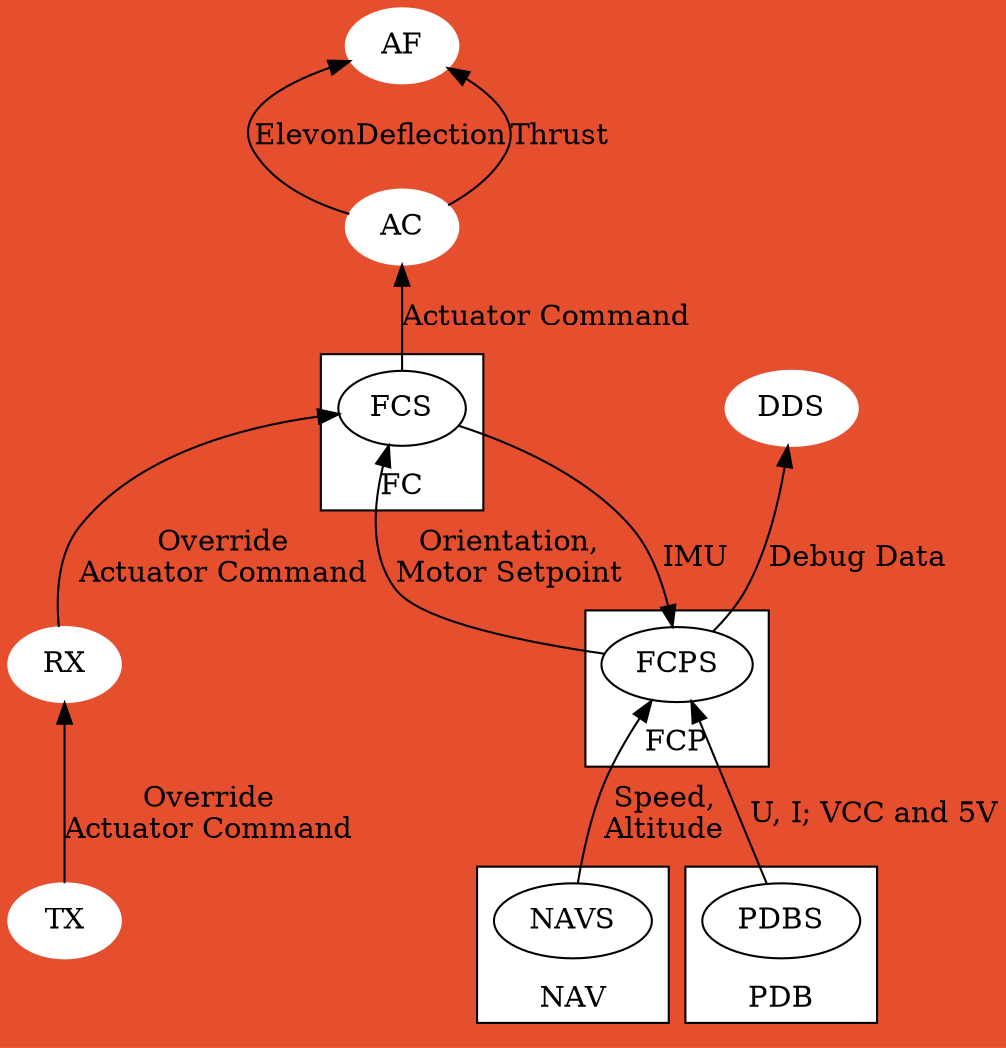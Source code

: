 digraph {
   rankdir = "BT";
   bgcolor = "#E64F2D";

   subgraph clusterFCP {
      label="FCP"
      bgcolor="white";
      FCPS
   }

   subgraph clusterFC {
      label="FC"
      bgcolor="white";
      FCS;
   }

   subgraph clusterNAV {
      label="NAV"
      bgcolor="white";
      NAVS;    
   }

   subgraph clusterPDB {
      label="PDB"
      bgcolor="white";
      PDBS;
   }

   AF [
      style="filled"; 
      color ="white";
   ];
   AC [
      style="filled"; 
      color="white";
   ]
   RX [
      style="filled"; 
      color="white";
   ]
   TX [
      style="filled"; 
      color="white";
   ]
   DDS [
      style="filled"; 
      color="white";
   ]

   FCS -> FCPS [
      label = "IMU"
   ]

   FCPS -> FCS [
      label = "Orientation,\nMotor Setpoint"
   ]

   NAVS -> FCPS [
      label = "Speed,\nAltitude"
   ]

   PDBS -> FCPS [
      label = "U, I; VCC and 5V"
   ]

   TX -> RX [
      label = "Override\nActuator Command"
   ];

   RX -> FCS [
      label = "Override\nActuator Command"
   ];

   FCS -> AC [
      label = "Actuator Command"
   ]

   AC -> AF [
      label = "ElevonDeflection"
   ]

   AC -> AF [
      label = "Thrust"
   ]

   FCPS -> DDS [
      label = "Debug Data"
   ]

}